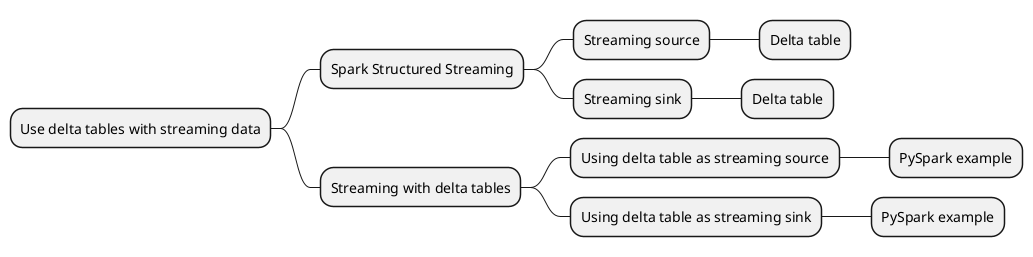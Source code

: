 @startmindmap
* Use delta tables with streaming data
** Spark Structured Streaming
*** Streaming source
**** Delta table
*** Streaming sink
**** Delta table
** Streaming with delta tables
*** Using delta table as streaming source
**** PySpark example
*** Using delta table as streaming sink
**** PySpark example
@endmindmap